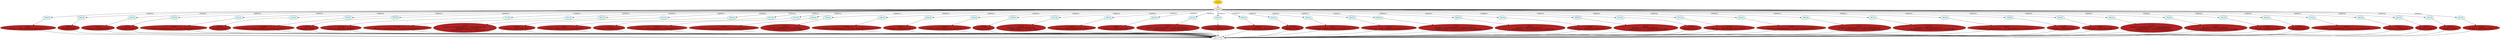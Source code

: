 strict digraph "" {
	node [label="\N"];
	"158:CA"	 [ast="<pyverilog.vparser.ast.Case object at 0x7f9d4b7f5a50>",
		fillcolor=lightcyan,
		label="158:CA",
		statements="[]",
		style=filled,
		typ=Case];
	"158:NS"	 [ast="<pyverilog.vparser.ast.NonblockingSubstitution object at 0x7f9d4b7ee390>",
		fillcolor=firebrick,
		label="158:NS
pkt_data <= (ARP)? HostIP[15:8] : RemoteIP[31:24];",
		statements="[<pyverilog.vparser.ast.NonblockingSubstitution object at 0x7f9d4b7ee390>]",
		style=filled,
		typ=NonblockingSubstitution];
	"158:CA" -> "158:NS"	 [cond="[]",
		lineno=None];
	"140:CA"	 [ast="<pyverilog.vparser.ast.Case object at 0x7f9d4b7ee790>",
		fillcolor=lightcyan,
		label="140:CA",
		statements="[]",
		style=filled,
		typ=Case];
	"140:NS"	 [ast="<pyverilog.vparser.ast.NonblockingSubstitution object at 0x7f9d4b7ee810>",
		fillcolor=firebrick,
		label="140:NS
pkt_data <= 8'h08;",
		statements="[<pyverilog.vparser.ast.NonblockingSubstitution object at 0x7f9d4b7ee810>]",
		style=filled,
		typ=NonblockingSubstitution];
	"140:CA" -> "140:NS"	 [cond="[]",
		lineno=None];
	"133:CA"	 [ast="<pyverilog.vparser.ast.Case object at 0x7f9d4b7ee9d0>",
		fillcolor=lightcyan,
		label="133:CA",
		statements="[]",
		style=filled,
		typ=Case];
	"133:NS"	 [ast="<pyverilog.vparser.ast.NonblockingSubstitution object at 0x7f9d4b7eead0>",
		fillcolor=firebrick,
		label="133:NS
pkt_data <= HostMAC[47:40];",
		statements="[<pyverilog.vparser.ast.NonblockingSubstitution object at 0x7f9d4b7eead0>]",
		style=filled,
		typ=NonblockingSubstitution];
	"133:CA" -> "133:NS"	 [cond="[]",
		lineno=None];
	"148:NS"	 [ast="<pyverilog.vparser.ast.NonblockingSubstitution object at 0x7f9d4b7eec10>",
		fillcolor=firebrick,
		label="148:NS
pkt_data <= 8'h00;",
		statements="[<pyverilog.vparser.ast.NonblockingSubstitution object at 0x7f9d4b7eec10>]",
		style=filled,
		typ=NonblockingSubstitution];
	"Leaf_115:AL"	 [def_var="['pkt_data']",
		label="Leaf_115:AL"];
	"148:NS" -> "Leaf_115:AL"	 [cond="[]",
		lineno=None];
	"165:NS"	 [ast="<pyverilog.vparser.ast.NonblockingSubstitution object at 0x7f9d4b7eed90>",
		fillcolor=firebrick,
		label="165:NS
pkt_data <= (SendPacketType == 3)? RemoteMAC[15:8] : 
            (SendPacketType == 5)? SendICMPCRC[15:8] : 
            (\
SendPacketType == 2)? 8'h00 : RemotePort[15:8];",
		statements="[<pyverilog.vparser.ast.NonblockingSubstitution object at 0x7f9d4b7eed90>]",
		style=filled,
		typ=NonblockingSubstitution];
	"165:NS" -> "Leaf_115:AL"	 [cond="[]",
		lineno=None];
	"160:NS"	 [ast="<pyverilog.vparser.ast.NonblockingSubstitution object at 0x7f9d4b7805d0>",
		fillcolor=firebrick,
		label="160:NS
pkt_data <= (SendPacketType == 3)? RemoteMAC[47:40] : 
            (SendPacketType == 2)? 8'h00 : RemoteIP[15:8];",
		statements="[<pyverilog.vparser.ast.NonblockingSubstitution object at 0x7f9d4b7805d0>]",
		style=filled,
		typ=NonblockingSubstitution];
	"160:NS" -> "Leaf_115:AL"	 [cond="[]",
		lineno=None];
	"119:CA"	 [ast="<pyverilog.vparser.ast.Case object at 0x7f9d4b780b90>",
		fillcolor=lightcyan,
		label="119:CA",
		statements="[]",
		style=filled,
		typ=Case];
	"119:NS"	 [ast="<pyverilog.vparser.ast.NonblockingSubstitution object at 0x7f9d4b780c10>",
		fillcolor=firebrick,
		label="119:NS
pkt_data <= 8'h55;",
		statements="[<pyverilog.vparser.ast.NonblockingSubstitution object at 0x7f9d4b780c10>]",
		style=filled,
		typ=NonblockingSubstitution];
	"119:CA" -> "119:NS"	 [cond="[]",
		lineno=None];
	"136:NS"	 [ast="<pyverilog.vparser.ast.NonblockingSubstitution object at 0x7f9d4b780d50>",
		fillcolor=firebrick,
		label="136:NS
pkt_data <= HostMAC[23:16];",
		statements="[<pyverilog.vparser.ast.NonblockingSubstitution object at 0x7f9d4b780d50>]",
		style=filled,
		typ=NonblockingSubstitution];
	"136:NS" -> "Leaf_115:AL"	 [cond="[]",
		lineno=None];
	"122:NS"	 [ast="<pyverilog.vparser.ast.NonblockingSubstitution object at 0x7f9d4b780f50>",
		fillcolor=firebrick,
		label="122:NS
pkt_data <= 8'h55;",
		statements="[<pyverilog.vparser.ast.NonblockingSubstitution object at 0x7f9d4b780f50>]",
		style=filled,
		typ=NonblockingSubstitution];
	"122:NS" -> "Leaf_115:AL"	 [cond="[]",
		lineno=None];
	"121:NS"	 [ast="<pyverilog.vparser.ast.NonblockingSubstitution object at 0x7f9d4b78d0d0>",
		fillcolor=firebrick,
		label="121:NS
pkt_data <= 8'h55;",
		statements="[<pyverilog.vparser.ast.NonblockingSubstitution object at 0x7f9d4b78d0d0>]",
		style=filled,
		typ=NonblockingSubstitution];
	"121:NS" -> "Leaf_115:AL"	 [cond="[]",
		lineno=None];
	"132:CA"	 [ast="<pyverilog.vparser.ast.Case object at 0x7f9d4b78d210>",
		fillcolor=lightcyan,
		label="132:CA",
		statements="[]",
		style=filled,
		typ=Case];
	"132:NS"	 [ast="<pyverilog.vparser.ast.NonblockingSubstitution object at 0x7f9d4b78d290>",
		fillcolor=firebrick,
		label="132:NS
pkt_data <= (SendPacketType == 2)? 8'hFF : RemoteMAC[7:0];",
		statements="[<pyverilog.vparser.ast.NonblockingSubstitution object at 0x7f9d4b78d290>]",
		style=filled,
		typ=NonblockingSubstitution];
	"132:CA" -> "132:NS"	 [cond="[]",
		lineno=None];
	"143:NS"	 [ast="<pyverilog.vparser.ast.NonblockingSubstitution object at 0x7f9d4b78d610>",
		fillcolor=firebrick,
		label="143:NS
pkt_data <= (ARP)? 8'h01 : 8'h00;",
		statements="[<pyverilog.vparser.ast.NonblockingSubstitution object at 0x7f9d4b78d610>]",
		style=filled,
		typ=NonblockingSubstitution];
	"143:NS" -> "Leaf_115:AL"	 [cond="[]",
		lineno=None];
	"124:CA"	 [ast="<pyverilog.vparser.ast.Case object at 0x7f9d4b78d810>",
		fillcolor=lightcyan,
		label="124:CA",
		statements="[]",
		style=filled,
		typ=Case];
	"124:NS"	 [ast="<pyverilog.vparser.ast.NonblockingSubstitution object at 0x7f9d4b78d890>",
		fillcolor=firebrick,
		label="124:NS
pkt_data <= 8'h55;",
		statements="[<pyverilog.vparser.ast.NonblockingSubstitution object at 0x7f9d4b78d890>]",
		style=filled,
		typ=NonblockingSubstitution];
	"124:CA" -> "124:NS"	 [cond="[]",
		lineno=None];
	"152:CA"	 [ast="<pyverilog.vparser.ast.Case object at 0x7f9d4b78d9d0>",
		fillcolor=lightcyan,
		label="152:CA",
		statements="[]",
		style=filled,
		typ=Case];
	"152:NS"	 [ast="<pyverilog.vparser.ast.NonblockingSubstitution object at 0x7f9d4b78da50>",
		fillcolor=firebrick,
		label="152:NS
pkt_data <= (ARP)? HostMAC[31:24] : IPchecksum2[15:8];",
		statements="[<pyverilog.vparser.ast.NonblockingSubstitution object at 0x7f9d4b78da50>]",
		style=filled,
		typ=NonblockingSubstitution];
	"152:CA" -> "152:NS"	 [cond="[]",
		lineno=None];
	"125:CA"	 [ast="<pyverilog.vparser.ast.Case object at 0x7f9d4b78ddd0>",
		fillcolor=lightcyan,
		label="125:CA",
		statements="[]",
		style=filled,
		typ=Case];
	"125:NS"	 [ast="<pyverilog.vparser.ast.NonblockingSubstitution object at 0x7f9d4b78de50>",
		fillcolor=firebrick,
		label="125:NS
pkt_data <= 8'hD5;",
		statements="[<pyverilog.vparser.ast.NonblockingSubstitution object at 0x7f9d4b78de50>]",
		style=filled,
		typ=NonblockingSubstitution];
	"125:CA" -> "125:NS"	 [cond="[]",
		lineno=None];
	"171:CA"	 [ast="<pyverilog.vparser.ast.Case object at 0x7f9d4b78df90>",
		fillcolor=lightcyan,
		label="171:CA",
		statements="[]",
		style=filled,
		typ=Case];
	"171:NS"	 [ast="<pyverilog.vparser.ast.NonblockingSubstitution object at 0x7f9d4b78dfd0>",
		fillcolor=firebrick,
		label="171:NS
pkt_data <= (ARP)? 8'h00 : SendData;",
		statements="[<pyverilog.vparser.ast.NonblockingSubstitution object at 0x7f9d4b78dfd0>]",
		style=filled,
		typ=NonblockingSubstitution];
	"171:CA" -> "171:NS"	 [cond="[]",
		lineno=None];
	"131:CA"	 [ast="<pyverilog.vparser.ast.Case object at 0x7f9d4b797210>",
		fillcolor=lightcyan,
		label="131:CA",
		statements="[]",
		style=filled,
		typ=Case];
	"131:NS"	 [ast="<pyverilog.vparser.ast.NonblockingSubstitution object at 0x7f9d4b797290>",
		fillcolor=firebrick,
		label="131:NS
pkt_data <= (SendPacketType == 2)? 8'hFF : RemoteMAC[15:8];",
		statements="[<pyverilog.vparser.ast.NonblockingSubstitution object at 0x7f9d4b797290>]",
		style=filled,
		typ=NonblockingSubstitution];
	"131:CA" -> "131:NS"	 [cond="[]",
		lineno=None];
	"135:NS"	 [ast="<pyverilog.vparser.ast.NonblockingSubstitution object at 0x7f9d4b797590>",
		fillcolor=firebrick,
		label="135:NS
pkt_data <= HostMAC[31:24];",
		statements="[<pyverilog.vparser.ast.NonblockingSubstitution object at 0x7f9d4b797590>]",
		style=filled,
		typ=NonblockingSubstitution];
	"135:NS" -> "Leaf_115:AL"	 [cond="[]",
		lineno=None];
	"163:CA"	 [ast="<pyverilog.vparser.ast.Case object at 0x7f9d4b797790>",
		fillcolor=lightcyan,
		label="163:CA",
		statements="[]",
		style=filled,
		typ=Case];
	"163:NS"	 [ast="<pyverilog.vparser.ast.NonblockingSubstitution object at 0x7f9d4b797810>",
		fillcolor=firebrick,
		label="163:NS
pkt_data <= (SendPacketType == 3)? RemoteMAC[31:24] : 
            (SendPacketType == 5)? 8'h00 : 
            (SendPacketType == \
2)? 8'h00 : HostPort[15:8];",
		statements="[<pyverilog.vparser.ast.NonblockingSubstitution object at 0x7f9d4b797810>]",
		style=filled,
		typ=NonblockingSubstitution];
	"163:CA" -> "163:NS"	 [cond="[]",
		lineno=None];
	"167:NS"	 [ast="<pyverilog.vparser.ast.NonblockingSubstitution object at 0x7f9d4b797f50>",
		fillcolor=firebrick,
		label="167:NS
pkt_data <= (ARP)? RemoteIP[31:24] : 
            (SendPacketType == 5)? SendICMPId[15:8] : UDPHLen[15:8];",
		statements="[<pyverilog.vparser.ast.NonblockingSubstitution object at 0x7f9d4b797f50>]",
		style=filled,
		typ=NonblockingSubstitution];
	"167:NS" -> "Leaf_115:AL"	 [cond="[]",
		lineno=None];
	"141:CA"	 [ast="<pyverilog.vparser.ast.Case object at 0x7f9d4b7a1550>",
		fillcolor=lightcyan,
		label="141:CA",
		statements="[]",
		style=filled,
		typ=Case];
	"141:NS"	 [ast="<pyverilog.vparser.ast.NonblockingSubstitution object at 0x7f9d4b7a15d0>",
		fillcolor=firebrick,
		label="141:NS
pkt_data <= (ARP)? 8'h06 : 8'h00;",
		statements="[<pyverilog.vparser.ast.NonblockingSubstitution object at 0x7f9d4b7a15d0>]",
		style=filled,
		typ=NonblockingSubstitution];
	"141:CA" -> "141:NS"	 [cond="[]",
		lineno=None];
	"157:NS"	 [ast="<pyverilog.vparser.ast.NonblockingSubstitution object at 0x7f9d4b7a17d0>",
		fillcolor=firebrick,
		label="157:NS
pkt_data <= (ARP)? HostIP[23:16] : HostIP[7:0];",
		statements="[<pyverilog.vparser.ast.NonblockingSubstitution object at 0x7f9d4b7a17d0>]",
		style=filled,
		typ=NonblockingSubstitution];
	"157:NS" -> "Leaf_115:AL"	 [cond="[]",
		lineno=None];
	"159:CA"	 [ast="<pyverilog.vparser.ast.Case object at 0x7f9d4b7a1b50>",
		fillcolor=lightcyan,
		label="159:CA",
		statements="[]",
		style=filled,
		typ=Case];
	"159:NS"	 [ast="<pyverilog.vparser.ast.NonblockingSubstitution object at 0x7f9d4b7a1bd0>",
		fillcolor=firebrick,
		label="159:NS
pkt_data <= (ARP)? HostIP[7:0] : RemoteIP[23:16];",
		statements="[<pyverilog.vparser.ast.NonblockingSubstitution object at 0x7f9d4b7a1bd0>]",
		style=filled,
		typ=NonblockingSubstitution];
	"159:CA" -> "159:NS"	 [cond="[]",
		lineno=None];
	"154:NS"	 [ast="<pyverilog.vparser.ast.NonblockingSubstitution object at 0x7f9d4b7a1f50>",
		fillcolor=firebrick,
		label="154:NS
pkt_data <= (ARP)? HostMAC[15:8] : HostIP[31:24];",
		statements="[<pyverilog.vparser.ast.NonblockingSubstitution object at 0x7f9d4b7a1f50>]",
		style=filled,
		typ=NonblockingSubstitution];
	"154:NS" -> "Leaf_115:AL"	 [cond="[]",
		lineno=None];
	"128:NS"	 [ast="<pyverilog.vparser.ast.NonblockingSubstitution object at 0x7f9d4b7ab310>",
		fillcolor=firebrick,
		label="128:NS
pkt_data <= (SendPacketType == 2)? 8'hFF : RemoteMAC[39:32];",
		statements="[<pyverilog.vparser.ast.NonblockingSubstitution object at 0x7f9d4b7ab310>]",
		style=filled,
		typ=NonblockingSubstitution];
	"128:NS" -> "Leaf_115:AL"	 [cond="[]",
		lineno=None];
	"137:CA"	 [ast="<pyverilog.vparser.ast.Case object at 0x7f9d4b7ab690>",
		fillcolor=lightcyan,
		label="137:CA",
		statements="[]",
		style=filled,
		typ=Case];
	"137:NS"	 [ast="<pyverilog.vparser.ast.NonblockingSubstitution object at 0x7f9d4b7ab710>",
		fillcolor=firebrick,
		label="137:NS
pkt_data <= HostMAC[15:8];",
		statements="[<pyverilog.vparser.ast.NonblockingSubstitution object at 0x7f9d4b7ab710>]",
		style=filled,
		typ=NonblockingSubstitution];
	"137:CA" -> "137:NS"	 [cond="[]",
		lineno=None];
	"153:CA"	 [ast="<pyverilog.vparser.ast.Case object at 0x7f9d4b7ab910>",
		fillcolor=lightcyan,
		label="153:CA",
		statements="[]",
		style=filled,
		typ=Case];
	"153:NS"	 [ast="<pyverilog.vparser.ast.NonblockingSubstitution object at 0x7f9d4b7ab990>",
		fillcolor=firebrick,
		label="153:NS
pkt_data <= (ARP)? HostMAC[23:16] : IPchecksum2[7:0];",
		statements="[<pyverilog.vparser.ast.NonblockingSubstitution object at 0x7f9d4b7ab990>]",
		style=filled,
		typ=NonblockingSubstitution];
	"153:CA" -> "153:NS"	 [cond="[]",
		lineno=None];
	"120:NS"	 [ast="<pyverilog.vparser.ast.NonblockingSubstitution object at 0x7f9d4b7abd10>",
		fillcolor=firebrick,
		label="120:NS
pkt_data <= 8'h55;",
		statements="[<pyverilog.vparser.ast.NonblockingSubstitution object at 0x7f9d4b7abd10>]",
		style=filled,
		typ=NonblockingSubstitution];
	"120:NS" -> "Leaf_115:AL"	 [cond="[]",
		lineno=None];
	"128:CA"	 [ast="<pyverilog.vparser.ast.Case object at 0x7f9d4b7abe50>",
		fillcolor=lightcyan,
		label="128:CA",
		statements="[]",
		style=filled,
		typ=Case];
	"128:CA" -> "128:NS"	 [cond="[]",
		lineno=None];
	"166:NS"	 [ast="<pyverilog.vparser.ast.NonblockingSubstitution object at 0x7f9d4b7abf10>",
		fillcolor=firebrick,
		label="166:NS
pkt_data <= (SendPacketType == 3)? RemoteMAC[7:0] : 
            (SendPacketType == 5)? SendICMPCRC[7:0] : RemotePort[7:0];",
		statements="[<pyverilog.vparser.ast.NonblockingSubstitution object at 0x7f9d4b7abf10>]",
		style=filled,
		typ=NonblockingSubstitution];
	"166:NS" -> "Leaf_115:AL"	 [cond="[]",
		lineno=None];
	"149:CA"	 [ast="<pyverilog.vparser.ast.Case object at 0x7f9d4b7b65d0>",
		fillcolor=lightcyan,
		label="149:CA",
		statements="[]",
		style=filled,
		typ=Case];
	"149:NS"	 [ast="<pyverilog.vparser.ast.NonblockingSubstitution object at 0x7f9d4b7b6650>",
		fillcolor=firebrick,
		label="149:NS
pkt_data <= (SendPacketType == 3)? 8'h02 : 
            (SendPacketType == 2)? 8'h01 : 8'h00;",
		statements="[<pyverilog.vparser.ast.NonblockingSubstitution object at 0x7f9d4b7b6650>]",
		style=filled,
		typ=NonblockingSubstitution];
	"149:CA" -> "149:NS"	 [cond="[]",
		lineno=None];
	"163:NS" -> "Leaf_115:AL"	 [cond="[]",
		lineno=None];
	"129:CA"	 [ast="<pyverilog.vparser.ast.Case object at 0x7f9d4b7b6ad0>",
		fillcolor=lightcyan,
		label="129:CA",
		statements="[]",
		style=filled,
		typ=Case];
	"129:NS"	 [ast="<pyverilog.vparser.ast.NonblockingSubstitution object at 0x7f9d4b7b6b50>",
		fillcolor=firebrick,
		label="129:NS
pkt_data <= (SendPacketType == 2)? 8'hFF : RemoteMAC[31:24];",
		statements="[<pyverilog.vparser.ast.NonblockingSubstitution object at 0x7f9d4b7b6b50>]",
		style=filled,
		typ=NonblockingSubstitution];
	"129:CA" -> "129:NS"	 [cond="[]",
		lineno=None];
	"138:NS"	 [ast="<pyverilog.vparser.ast.NonblockingSubstitution object at 0x7f9d4b7b6f10>",
		fillcolor=firebrick,
		label="138:NS
pkt_data <= HostMAC[7:0];",
		statements="[<pyverilog.vparser.ast.NonblockingSubstitution object at 0x7f9d4b7b6f10>]",
		style=filled,
		typ=NonblockingSubstitution];
	"138:NS" -> "Leaf_115:AL"	 [cond="[]",
		lineno=None];
	"118:NS"	 [ast="<pyverilog.vparser.ast.NonblockingSubstitution object at 0x7f9d4b73f150>",
		fillcolor=firebrick,
		label="118:NS
pkt_data <= 8'h55;",
		statements="[<pyverilog.vparser.ast.NonblockingSubstitution object at 0x7f9d4b73f150>]",
		style=filled,
		typ=NonblockingSubstitution];
	"118:NS" -> "Leaf_115:AL"	 [cond="[]",
		lineno=None];
	"135:CA"	 [ast="<pyverilog.vparser.ast.Case object at 0x7f9d4b73f290>",
		fillcolor=lightcyan,
		label="135:CA",
		statements="[]",
		style=filled,
		typ=Case];
	"135:CA" -> "135:NS"	 [cond="[]",
		lineno=None];
	"156:CA"	 [ast="<pyverilog.vparser.ast.Case object at 0x7f9d4b73f350>",
		fillcolor=lightcyan,
		label="156:CA",
		statements="[]",
		style=filled,
		typ=Case];
	"156:NS"	 [ast="<pyverilog.vparser.ast.NonblockingSubstitution object at 0x7f9d4b73f3d0>",
		fillcolor=firebrick,
		label="156:NS
pkt_data <= (ARP)? HostIP[31:24] : HostIP[15:8];",
		statements="[<pyverilog.vparser.ast.NonblockingSubstitution object at 0x7f9d4b73f3d0>]",
		style=filled,
		typ=NonblockingSubstitution];
	"156:CA" -> "156:NS"	 [cond="[]",
		lineno=None];
	"158:NS" -> "Leaf_115:AL"	 [cond="[]",
		lineno=None];
	"148:CA"	 [ast="<pyverilog.vparser.ast.Case object at 0x7f9d4b73f790>",
		fillcolor=lightcyan,
		label="148:CA",
		statements="[]",
		style=filled,
		typ=Case];
	"148:CA" -> "148:NS"	 [cond="[]",
		lineno=None];
	"151:CA"	 [ast="<pyverilog.vparser.ast.Case object at 0x7f9d4b73f850>",
		fillcolor=lightcyan,
		label="151:CA",
		statements="[]",
		style=filled,
		typ=Case];
	"151:NS"	 [ast="<pyverilog.vparser.ast.NonblockingSubstitution object at 0x7f9d4b73f8d0>",
		fillcolor=firebrick,
		label="151:NS
pkt_data <= (ARP)? HostMAC[39:32] : 
            (SendPacketType == 5)? 8'h01 : 8'h11;",
		statements="[<pyverilog.vparser.ast.NonblockingSubstitution object at 0x7f9d4b73f8d0>]",
		style=filled,
		typ=NonblockingSubstitution];
	"151:CA" -> "151:NS"	 [cond="[]",
		lineno=None];
	"168:NS"	 [ast="<pyverilog.vparser.ast.NonblockingSubstitution object at 0x7f9d4b73fd50>",
		fillcolor=firebrick,
		label="168:NS
pkt_data <= (ARP)? RemoteIP[23:16] : 
            (SendPacketType == 5)? SendICMPId[7:0] : UDPHLen[7:0];",
		statements="[<pyverilog.vparser.ast.NonblockingSubstitution object at 0x7f9d4b73fd50>]",
		style=filled,
		typ=NonblockingSubstitution];
	"168:NS" -> "Leaf_115:AL"	 [cond="[]",
		lineno=None];
	"164:NS"	 [ast="<pyverilog.vparser.ast.NonblockingSubstitution object at 0x7f9d4b765d50>",
		fillcolor=firebrick,
		label="164:NS
pkt_data <= (SendPacketType == 3)? RemoteMAC[23:16] : HostPort[7:0];",
		statements="[<pyverilog.vparser.ast.NonblockingSubstitution object at 0x7f9d4b765d50>]",
		style=filled,
		typ=NonblockingSubstitution];
	"164:NS" -> "Leaf_115:AL"	 [cond="[]",
		lineno=None];
	"170:NS"	 [ast="<pyverilog.vparser.ast.NonblockingSubstitution object at 0x7f9d4b749410>",
		fillcolor=firebrick,
		label="170:NS
pkt_data <= (ARP)? RemoteIP[7:0] : 
            (SendPacketType == 5)? SendICMPSeq[7:0] : 8'h00;",
		statements="[<pyverilog.vparser.ast.NonblockingSubstitution object at 0x7f9d4b749410>]",
		style=filled,
		typ=NonblockingSubstitution];
	"170:NS" -> "Leaf_115:AL"	 [cond="[]",
		lineno=None];
	"155:NS"	 [ast="<pyverilog.vparser.ast.NonblockingSubstitution object at 0x7f9d4b749910>",
		fillcolor=firebrick,
		label="155:NS
pkt_data <= (ARP)? HostMAC[7:0] : HostIP[23:16];",
		statements="[<pyverilog.vparser.ast.NonblockingSubstitution object at 0x7f9d4b749910>]",
		style=filled,
		typ=NonblockingSubstitution];
	"155:NS" -> "Leaf_115:AL"	 [cond="[]",
		lineno=None];
	"130:NS"	 [ast="<pyverilog.vparser.ast.NonblockingSubstitution object at 0x7f9d4b749c90>",
		fillcolor=firebrick,
		label="130:NS
pkt_data <= (SendPacketType == 2)? 8'hFF : RemoteMAC[23:16];",
		statements="[<pyverilog.vparser.ast.NonblockingSubstitution object at 0x7f9d4b749c90>]",
		style=filled,
		typ=NonblockingSubstitution];
	"130:NS" -> "Leaf_115:AL"	 [cond="[]",
		lineno=None];
	"150:CA"	 [ast="<pyverilog.vparser.ast.Case object at 0x7f9d4b753050>",
		fillcolor=lightcyan,
		label="150:CA",
		statements="[]",
		style=filled,
		typ=Case];
	"150:NS"	 [ast="<pyverilog.vparser.ast.NonblockingSubstitution object at 0x7f9d4b7530d0>",
		fillcolor=firebrick,
		label="150:NS
pkt_data <= (ARP)? HostMAC[47:40] : 8'h80;",
		statements="[<pyverilog.vparser.ast.NonblockingSubstitution object at 0x7f9d4b7530d0>]",
		style=filled,
		typ=NonblockingSubstitution];
	"150:CA" -> "150:NS"	 [cond="[]",
		lineno=None];
	"125:NS" -> "Leaf_115:AL"	 [cond="[]",
		lineno=None];
	"142:CA"	 [ast="<pyverilog.vparser.ast.Case object at 0x7f9d4b7533d0>",
		fillcolor=lightcyan,
		label="142:CA",
		statements="[]",
		style=filled,
		typ=Case];
	"142:NS"	 [ast="<pyverilog.vparser.ast.NonblockingSubstitution object at 0x7f9d4b753450>",
		fillcolor=firebrick,
		label="142:NS
pkt_data <= (ARP)? 8'h00 : 8'h45;",
		statements="[<pyverilog.vparser.ast.NonblockingSubstitution object at 0x7f9d4b753450>]",
		style=filled,
		typ=NonblockingSubstitution];
	"142:CA" -> "142:NS"	 [cond="[]",
		lineno=None];
	"161:CA"	 [ast="<pyverilog.vparser.ast.Case object at 0x7f9d4b753690>",
		fillcolor=lightcyan,
		label="161:CA",
		statements="[]",
		style=filled,
		typ=Case];
	"161:NS"	 [ast="<pyverilog.vparser.ast.NonblockingSubstitution object at 0x7f9d4b753710>",
		fillcolor=firebrick,
		label="161:NS
pkt_data <= (SendPacketType == 3)? RemoteMAC[39:32] : 
            (SendPacketType == 2)? 8'h00 : RemoteIP[7:0];",
		statements="[<pyverilog.vparser.ast.NonblockingSubstitution object at 0x7f9d4b753710>]",
		style=filled,
		typ=NonblockingSubstitution];
	"161:CA" -> "161:NS"	 [cond="[]",
		lineno=None];
	"134:CA"	 [ast="<pyverilog.vparser.ast.Case object at 0x7f9d4b753d10>",
		fillcolor=lightcyan,
		label="134:CA",
		statements="[]",
		style=filled,
		typ=Case];
	"134:NS"	 [ast="<pyverilog.vparser.ast.NonblockingSubstitution object at 0x7f9d4b753d90>",
		fillcolor=firebrick,
		label="134:NS
pkt_data <= HostMAC[39:32];",
		statements="[<pyverilog.vparser.ast.NonblockingSubstitution object at 0x7f9d4b753d90>]",
		style=filled,
		typ=NonblockingSubstitution];
	"134:CA" -> "134:NS"	 [cond="[]",
		lineno=None];
	"152:NS" -> "Leaf_115:AL"	 [cond="[]",
		lineno=None];
	"144:NS"	 [ast="<pyverilog.vparser.ast.NonblockingSubstitution object at 0x7f9d4b753fd0>",
		fillcolor=firebrick,
		label="144:NS
pkt_data <= (ARP)? 8'h08 : IPHLen[15:8];",
		statements="[<pyverilog.vparser.ast.NonblockingSubstitution object at 0x7f9d4b753fd0>]",
		style=filled,
		typ=NonblockingSubstitution];
	"144:NS" -> "Leaf_115:AL"	 [cond="[]",
		lineno=None];
	"147:NS"	 [ast="<pyverilog.vparser.ast.NonblockingSubstitution object at 0x7f9d4b75d2d0>",
		fillcolor=firebrick,
		label="147:NS
pkt_data <= (ARP)? 8'h04 : 8'h00;",
		statements="[<pyverilog.vparser.ast.NonblockingSubstitution object at 0x7f9d4b75d2d0>]",
		style=filled,
		typ=NonblockingSubstitution];
	"147:NS" -> "Leaf_115:AL"	 [cond="[]",
		lineno=None];
	"145:CA"	 [ast="<pyverilog.vparser.ast.Case object at 0x7f9d4b75d4d0>",
		fillcolor=lightcyan,
		label="145:CA",
		statements="[]",
		style=filled,
		typ=Case];
	"145:NS"	 [ast="<pyverilog.vparser.ast.NonblockingSubstitution object at 0x7f9d4b75d550>",
		fillcolor=firebrick,
		label="145:NS
pkt_data <= (ARP)? 8'h00 : IPHLen[7:0];",
		statements="[<pyverilog.vparser.ast.NonblockingSubstitution object at 0x7f9d4b75d550>]",
		style=filled,
		typ=NonblockingSubstitution];
	"145:CA" -> "145:NS"	 [cond="[]",
		lineno=None];
	"116:CS"	 [ast="<pyverilog.vparser.ast.CaseStatement object at 0x7f9d4b75d850>",
		fillcolor=linen,
		label="116:CS",
		statements="[]",
		style=filled,
		typ=CaseStatement];
	"116:CS" -> "158:CA"	 [cond="['rdaddress']",
		label=rdaddress,
		lineno=116];
	"116:CS" -> "140:CA"	 [cond="['rdaddress']",
		label=rdaddress,
		lineno=116];
	"116:CS" -> "133:CA"	 [cond="['rdaddress']",
		label=rdaddress,
		lineno=116];
	"116:CS" -> "119:CA"	 [cond="['rdaddress']",
		label=rdaddress,
		lineno=116];
	"116:CS" -> "132:CA"	 [cond="['rdaddress']",
		label=rdaddress,
		lineno=116];
	"116:CS" -> "124:CA"	 [cond="['rdaddress']",
		label=rdaddress,
		lineno=116];
	"116:CS" -> "152:CA"	 [cond="['rdaddress']",
		label=rdaddress,
		lineno=116];
	"116:CS" -> "125:CA"	 [cond="['rdaddress']",
		label=rdaddress,
		lineno=116];
	"116:CS" -> "171:CA"	 [cond="['rdaddress']",
		label=rdaddress,
		lineno=116];
	"116:CS" -> "131:CA"	 [cond="['rdaddress']",
		label=rdaddress,
		lineno=116];
	"116:CS" -> "163:CA"	 [cond="['rdaddress']",
		label=rdaddress,
		lineno=116];
	"116:CS" -> "141:CA"	 [cond="['rdaddress']",
		label=rdaddress,
		lineno=116];
	"116:CS" -> "159:CA"	 [cond="['rdaddress']",
		label=rdaddress,
		lineno=116];
	"116:CS" -> "137:CA"	 [cond="['rdaddress']",
		label=rdaddress,
		lineno=116];
	"116:CS" -> "153:CA"	 [cond="['rdaddress']",
		label=rdaddress,
		lineno=116];
	"116:CS" -> "128:CA"	 [cond="['rdaddress']",
		label=rdaddress,
		lineno=116];
	"116:CS" -> "149:CA"	 [cond="['rdaddress']",
		label=rdaddress,
		lineno=116];
	"116:CS" -> "129:CA"	 [cond="['rdaddress']",
		label=rdaddress,
		lineno=116];
	"116:CS" -> "135:CA"	 [cond="['rdaddress']",
		label=rdaddress,
		lineno=116];
	"116:CS" -> "156:CA"	 [cond="['rdaddress']",
		label=rdaddress,
		lineno=116];
	"116:CS" -> "148:CA"	 [cond="['rdaddress']",
		label=rdaddress,
		lineno=116];
	"116:CS" -> "151:CA"	 [cond="['rdaddress']",
		label=rdaddress,
		lineno=116];
	"116:CS" -> "150:CA"	 [cond="['rdaddress']",
		label=rdaddress,
		lineno=116];
	"116:CS" -> "142:CA"	 [cond="['rdaddress']",
		label=rdaddress,
		lineno=116];
	"116:CS" -> "161:CA"	 [cond="['rdaddress']",
		label=rdaddress,
		lineno=116];
	"116:CS" -> "134:CA"	 [cond="['rdaddress']",
		label=rdaddress,
		lineno=116];
	"116:CS" -> "145:CA"	 [cond="['rdaddress']",
		label=rdaddress,
		lineno=116];
	"122:CA"	 [ast="<pyverilog.vparser.ast.Case object at 0x7f9d4b75db50>",
		fillcolor=lightcyan,
		label="122:CA",
		statements="[]",
		style=filled,
		typ=Case];
	"116:CS" -> "122:CA"	 [cond="['rdaddress']",
		label=rdaddress,
		lineno=116];
	"155:CA"	 [ast="<pyverilog.vparser.ast.Case object at 0x7f9d4b765a90>",
		fillcolor=lightcyan,
		label="155:CA",
		statements="[]",
		style=filled,
		typ=Case];
	"116:CS" -> "155:CA"	 [cond="['rdaddress']",
		label=rdaddress,
		lineno=116];
	"154:CA"	 [ast="<pyverilog.vparser.ast.Case object at 0x7f9d4b7659d0>",
		fillcolor=lightcyan,
		label="154:CA",
		statements="[]",
		style=filled,
		typ=Case];
	"116:CS" -> "154:CA"	 [cond="['rdaddress']",
		label=rdaddress,
		lineno=116];
	"166:CA"	 [ast="<pyverilog.vparser.ast.Case object at 0x7f9d4b76e2d0>",
		fillcolor=lightcyan,
		label="166:CA",
		statements="[]",
		style=filled,
		typ=Case];
	"116:CS" -> "166:CA"	 [cond="['rdaddress']",
		label=rdaddress,
		lineno=116];
	"168:CA"	 [ast="<pyverilog.vparser.ast.Case object at 0x7f9d4b76e390>",
		fillcolor=lightcyan,
		label="168:CA",
		statements="[]",
		style=filled,
		typ=Case];
	"116:CS" -> "168:CA"	 [cond="['rdaddress']",
		label=rdaddress,
		lineno=116];
	"144:CA"	 [ast="<pyverilog.vparser.ast.Case object at 0x7f9d4b765590>",
		fillcolor=lightcyan,
		label="144:CA",
		statements="[]",
		style=filled,
		typ=Case];
	"116:CS" -> "144:CA"	 [cond="['rdaddress']",
		label=rdaddress,
		lineno=116];
	"169:CA"	 [ast="<pyverilog.vparser.ast.Case object at 0x7f9d4b76e450>",
		fillcolor=lightcyan,
		label="169:CA",
		statements="[]",
		style=filled,
		typ=Case];
	"116:CS" -> "169:CA"	 [cond="['rdaddress']",
		label=rdaddress,
		lineno=116];
	"123:CA"	 [ast="<pyverilog.vparser.ast.Case object at 0x7f9d4b75dc10>",
		fillcolor=lightcyan,
		label="123:CA",
		statements="[]",
		style=filled,
		typ=Case];
	"116:CS" -> "123:CA"	 [cond="['rdaddress']",
		label=rdaddress,
		lineno=116];
	"157:CA"	 [ast="<pyverilog.vparser.ast.Case object at 0x7f9d4b765b50>",
		fillcolor=lightcyan,
		label="157:CA",
		statements="[]",
		style=filled,
		typ=Case];
	"116:CS" -> "157:CA"	 [cond="['rdaddress']",
		label=rdaddress,
		lineno=116];
	"130:CA"	 [ast="<pyverilog.vparser.ast.Case object at 0x7f9d4b765290>",
		fillcolor=lightcyan,
		label="130:CA",
		statements="[]",
		style=filled,
		typ=Case];
	"116:CS" -> "130:CA"	 [cond="['rdaddress']",
		label=rdaddress,
		lineno=116];
	"160:CA"	 [ast="<pyverilog.vparser.ast.Case object at 0x7f9d4b765c10>",
		fillcolor=lightcyan,
		label="160:CA",
		statements="[]",
		style=filled,
		typ=Case];
	"116:CS" -> "160:CA"	 [cond="['rdaddress']",
		label=rdaddress,
		lineno=116];
	"167:CA"	 [ast="<pyverilog.vparser.ast.Case object at 0x7f9d4b749350>",
		fillcolor=lightcyan,
		label="167:CA",
		statements="[]",
		style=filled,
		typ=Case];
	"116:CS" -> "167:CA"	 [cond="['rdaddress']",
		label=rdaddress,
		lineno=116];
	"164:CA"	 [ast="<pyverilog.vparser.ast.Case object at 0x7f9d4b765cd0>",
		fillcolor=lightcyan,
		label="164:CA",
		statements="[]",
		style=filled,
		typ=Case];
	"116:CS" -> "164:CA"	 [cond="['rdaddress']",
		label=rdaddress,
		lineno=116];
	"136:CA"	 [ast="<pyverilog.vparser.ast.Case object at 0x7f9d4b765350>",
		fillcolor=lightcyan,
		label="136:CA",
		statements="[]",
		style=filled,
		typ=Case];
	"116:CS" -> "136:CA"	 [cond="['rdaddress']",
		label=rdaddress,
		lineno=116];
	"146:CA"	 [ast="<pyverilog.vparser.ast.Case object at 0x7f9d4b765650>",
		fillcolor=lightcyan,
		label="146:CA",
		statements="[]",
		style=filled,
		typ=Case];
	"116:CS" -> "146:CA"	 [cond="['rdaddress']",
		label=rdaddress,
		lineno=116];
	"165:CA"	 [ast="<pyverilog.vparser.ast.Case object at 0x7f9d4b76e210>",
		fillcolor=lightcyan,
		label="165:CA",
		statements="[]",
		style=filled,
		typ=Case];
	"116:CS" -> "165:CA"	 [cond="['rdaddress']",
		label=rdaddress,
		lineno=116];
	"170:CA"	 [ast="<pyverilog.vparser.ast.Case object at 0x7f9d4b76ea10>",
		fillcolor=lightcyan,
		label="170:CA",
		statements="[]",
		style=filled,
		typ=Case];
	"116:CS" -> "170:CA"	 [cond="['rdaddress']",
		label=rdaddress,
		lineno=116];
	"147:CA"	 [ast="<pyverilog.vparser.ast.Case object at 0x7f9d4b765910>",
		fillcolor=lightcyan,
		label="147:CA",
		statements="[]",
		style=filled,
		typ=Case];
	"116:CS" -> "147:CA"	 [cond="['rdaddress']",
		label=rdaddress,
		lineno=116];
	"118:CA"	 [ast="<pyverilog.vparser.ast.Case object at 0x7f9d4b75d910>",
		fillcolor=lightcyan,
		label="118:CA",
		statements="[]",
		style=filled,
		typ=Case];
	"116:CS" -> "118:CA"	 [cond="['rdaddress']",
		label=rdaddress,
		lineno=116];
	"127:CA"	 [ast="<pyverilog.vparser.ast.Case object at 0x7f9d4b75de10>",
		fillcolor=lightcyan,
		label="127:CA",
		statements="[]",
		style=filled,
		typ=Case];
	"116:CS" -> "127:CA"	 [cond="['rdaddress']",
		label=rdaddress,
		lineno=116];
	"138:CA"	 [ast="<pyverilog.vparser.ast.Case object at 0x7f9d4b765410>",
		fillcolor=lightcyan,
		label="138:CA",
		statements="[]",
		style=filled,
		typ=Case];
	"116:CS" -> "138:CA"	 [cond="['rdaddress']",
		label=rdaddress,
		lineno=116];
	"120:CA"	 [ast="<pyverilog.vparser.ast.Case object at 0x7f9d4b75d9d0>",
		fillcolor=lightcyan,
		label="120:CA",
		statements="[]",
		style=filled,
		typ=Case];
	"116:CS" -> "120:CA"	 [cond="['rdaddress']",
		label=rdaddress,
		lineno=116];
	"121:CA"	 [ast="<pyverilog.vparser.ast.Case object at 0x7f9d4b75da90>",
		fillcolor=lightcyan,
		label="121:CA",
		statements="[]",
		style=filled,
		typ=Case];
	"116:CS" -> "121:CA"	 [cond="['rdaddress']",
		label=rdaddress,
		lineno=116];
	"143:CA"	 [ast="<pyverilog.vparser.ast.Case object at 0x7f9d4b7654d0>",
		fillcolor=lightcyan,
		label="143:CA",
		statements="[]",
		style=filled,
		typ=Case];
	"116:CS" -> "143:CA"	 [cond="['rdaddress']",
		label=rdaddress,
		lineno=116];
	"127:NS"	 [ast="<pyverilog.vparser.ast.NonblockingSubstitution object at 0x7f9d4b75de90>",
		fillcolor=firebrick,
		label="127:NS
pkt_data <= (SendPacketType == 2)? 8'hFF : RemoteMAC[47:40];",
		statements="[<pyverilog.vparser.ast.NonblockingSubstitution object at 0x7f9d4b75de90>]",
		style=filled,
		typ=NonblockingSubstitution];
	"127:NS" -> "Leaf_115:AL"	 [cond="[]",
		lineno=None];
	"137:NS" -> "Leaf_115:AL"	 [cond="[]",
		lineno=None];
	"171:NS" -> "Leaf_115:AL"	 [cond="[]",
		lineno=None];
	"122:CA" -> "122:NS"	 [cond="[]",
		lineno=None];
	"115:AL"	 [ast="<pyverilog.vparser.ast.Always object at 0x7f9d4b76eb10>",
		clk_sens=True,
		fillcolor=gold,
		label="115:AL",
		sens="['clk20']",
		statements="[]",
		style=filled,
		typ=Always,
		use_var="['ARP', 'HostMAC', 'SendData', 'SendICMPId', 'RemotePort', 'IPHLen', 'RemoteMAC', 'HostIP', 'SendPacketType', 'UDPHLen', 'SendICMPSeq', '\
SendICMPCRC', 'rdaddress', 'RemoteIP', 'HostPort', 'IPchecksum2']"];
	"115:AL" -> "116:CS"	 [cond="[]",
		lineno=None];
	"129:NS" -> "Leaf_115:AL"	 [cond="[]",
		lineno=None];
	"140:NS" -> "Leaf_115:AL"	 [cond="[]",
		lineno=None];
	"149:NS" -> "Leaf_115:AL"	 [cond="[]",
		lineno=None];
	"155:CA" -> "155:NS"	 [cond="[]",
		lineno=None];
	"154:CA" -> "154:NS"	 [cond="[]",
		lineno=None];
	"166:CA" -> "166:NS"	 [cond="[]",
		lineno=None];
	"153:NS" -> "Leaf_115:AL"	 [cond="[]",
		lineno=None];
	"150:NS" -> "Leaf_115:AL"	 [cond="[]",
		lineno=None];
	"168:CA" -> "168:NS"	 [cond="[]",
		lineno=None];
	"144:CA" -> "144:NS"	 [cond="[]",
		lineno=None];
	"169:NS"	 [ast="<pyverilog.vparser.ast.NonblockingSubstitution object at 0x7f9d4b76e4d0>",
		fillcolor=firebrick,
		label="169:NS
pkt_data <= (ARP)? RemoteIP[15:8] : 
            (SendPacketType == 5)? SendICMPSeq[15:8] : 8'h00;",
		statements="[<pyverilog.vparser.ast.NonblockingSubstitution object at 0x7f9d4b76e4d0>]",
		style=filled,
		typ=NonblockingSubstitution];
	"169:CA" -> "169:NS"	 [cond="[]",
		lineno=None];
	"123:NS"	 [ast="<pyverilog.vparser.ast.NonblockingSubstitution object at 0x7f9d4b75dc90>",
		fillcolor=firebrick,
		label="123:NS
pkt_data <= 8'h55;",
		statements="[<pyverilog.vparser.ast.NonblockingSubstitution object at 0x7f9d4b75dc90>]",
		style=filled,
		typ=NonblockingSubstitution];
	"123:CA" -> "123:NS"	 [cond="[]",
		lineno=None];
	"141:NS" -> "Leaf_115:AL"	 [cond="[]",
		lineno=None];
	"157:CA" -> "157:NS"	 [cond="[]",
		lineno=None];
	"130:CA" -> "130:NS"	 [cond="[]",
		lineno=None];
	"160:CA" -> "160:NS"	 [cond="[]",
		lineno=None];
	"131:NS" -> "Leaf_115:AL"	 [cond="[]",
		lineno=None];
	"132:NS" -> "Leaf_115:AL"	 [cond="[]",
		lineno=None];
	"167:CA" -> "167:NS"	 [cond="[]",
		lineno=None];
	"164:CA" -> "164:NS"	 [cond="[]",
		lineno=None];
	"136:CA" -> "136:NS"	 [cond="[]",
		lineno=None];
	"146:NS"	 [ast="<pyverilog.vparser.ast.NonblockingSubstitution object at 0x7f9d4b7656d0>",
		fillcolor=firebrick,
		label="146:NS
pkt_data <= (ARP)? 8'h06 : 8'h00;",
		statements="[<pyverilog.vparser.ast.NonblockingSubstitution object at 0x7f9d4b7656d0>]",
		style=filled,
		typ=NonblockingSubstitution];
	"146:CA" -> "146:NS"	 [cond="[]",
		lineno=None];
	"151:NS" -> "Leaf_115:AL"	 [cond="[]",
		lineno=None];
	"156:NS" -> "Leaf_115:AL"	 [cond="[]",
		lineno=None];
	"165:CA" -> "165:NS"	 [cond="[]",
		lineno=None];
	"170:CA" -> "170:NS"	 [cond="[]",
		lineno=None];
	"147:CA" -> "147:NS"	 [cond="[]",
		lineno=None];
	"142:NS" -> "Leaf_115:AL"	 [cond="[]",
		lineno=None];
	"118:CA" -> "118:NS"	 [cond="[]",
		lineno=None];
	"127:CA" -> "127:NS"	 [cond="[]",
		lineno=None];
	"145:NS" -> "Leaf_115:AL"	 [cond="[]",
		lineno=None];
	"138:CA" -> "138:NS"	 [cond="[]",
		lineno=None];
	"133:NS" -> "Leaf_115:AL"	 [cond="[]",
		lineno=None];
	"134:NS" -> "Leaf_115:AL"	 [cond="[]",
		lineno=None];
	"159:NS" -> "Leaf_115:AL"	 [cond="[]",
		lineno=None];
	"124:NS" -> "Leaf_115:AL"	 [cond="[]",
		lineno=None];
	"120:CA" -> "120:NS"	 [cond="[]",
		lineno=None];
	"161:NS" -> "Leaf_115:AL"	 [cond="[]",
		lineno=None];
	"146:NS" -> "Leaf_115:AL"	 [cond="[]",
		lineno=None];
	"119:NS" -> "Leaf_115:AL"	 [cond="[]",
		lineno=None];
	"123:NS" -> "Leaf_115:AL"	 [cond="[]",
		lineno=None];
	"169:NS" -> "Leaf_115:AL"	 [cond="[]",
		lineno=None];
	"121:CA" -> "121:NS"	 [cond="[]",
		lineno=None];
	"143:CA" -> "143:NS"	 [cond="[]",
		lineno=None];
}
